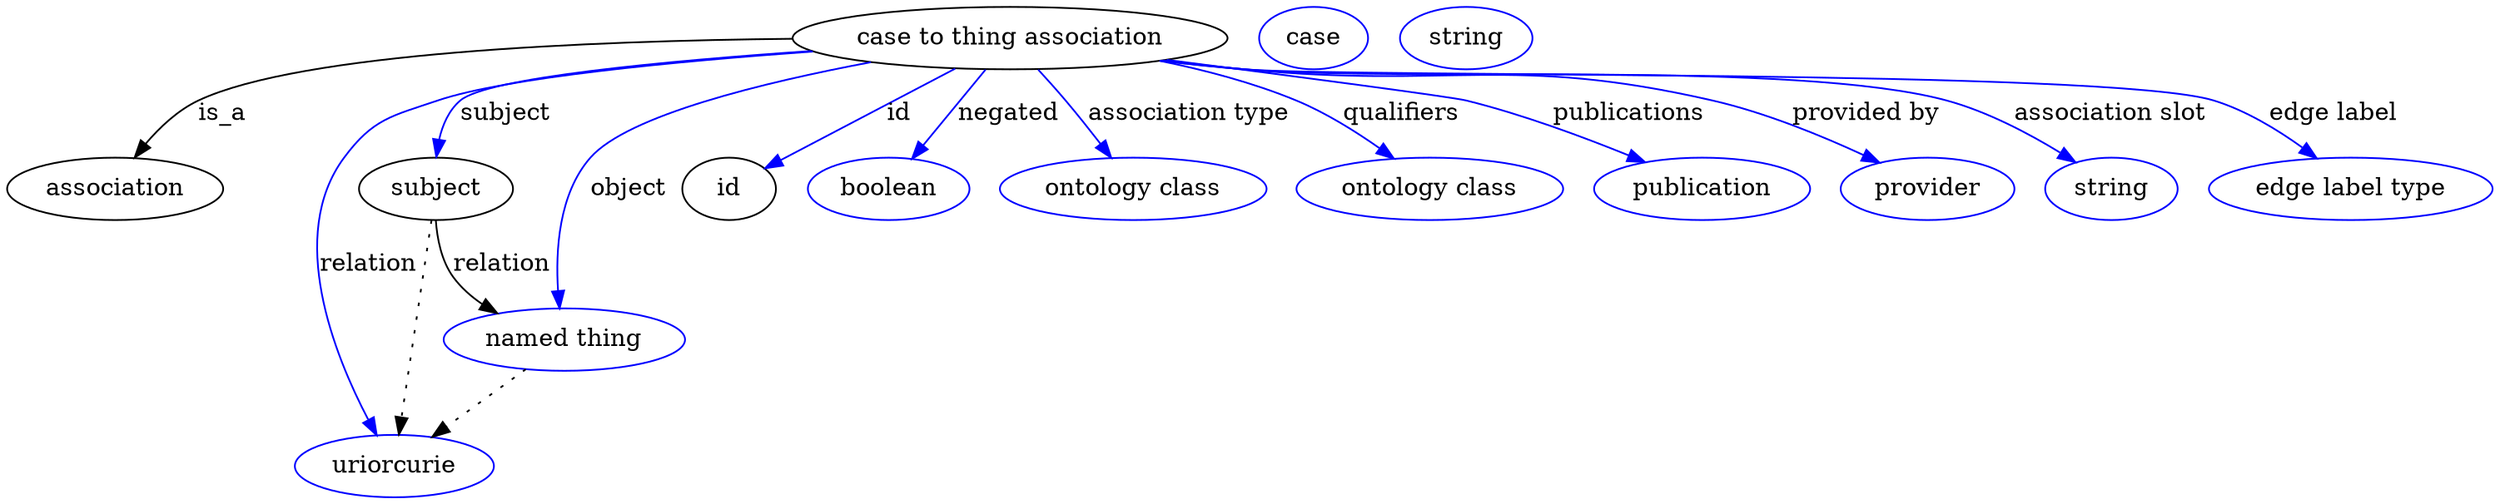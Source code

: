 digraph {
	graph [bb="0,0,1200.4,283"];
	node [label="\N"];
	"case to thing association"	 [height=0.5,
		label="case to thing association",
		pos="496.05,265",
		width=2.69];
	association	 [height=0.5,
		pos="50.046,178",
		width=1.3902];
	"case to thing association" -> association	 [label=is_a,
		lp="103.05,221.5",
		pos="e,59.666,195.81 402.27,260.45 291.49,254.49 118.79,243.11 92.046,229 81.326,223.35 72.301,213.67 65.397,204.26"];
	subject	 [height=0.5,
		pos="203.05,178",
		width=0.99297];
	"case to thing association" -> subject	 [color=blue,
		label=subject,
		lp="241.55,221.5",
		pos="e,205.08,196.09 406.73,257.86 332.4,251.16 236.47,240.49 222.05,229 214.87,223.29 210.41,214.58 207.63,205.97",
		style=solid];
	relation	 [color=blue,
		height=0.5,
		label=uriorcurie,
		pos="185.05,18",
		width=1.2638];
	"case to thing association" -> relation	 [color=blue,
		label=relation,
		lp="167.05,134.5",
		pos="e,175.27,35.659 405.99,258.37 335.05,252.31 242.44,242.25 207.05,229 182.46,219.79 171.64,218.46 158.05,196 129.37,148.63 153.31,\
81.572 170.78,44.765",
		style=solid];
	object	 [color=blue,
		height=0.5,
		label="named thing",
		pos="268.05,91",
		width=1.5346];
	"case to thing association" -> object	 [color=blue,
		label=object,
		lp="301.05,178",
		pos="e,265.49,109.28 430.81,251.63 375.89,239.01 303.3,218.69 284.05,196 266.23,175 263.75,142.77 264.78,119.55",
		style=solid];
	id	 [height=0.5,
		pos="354.05,178",
		width=0.75];
	"case to thing association" -> id	 [color=blue,
		label=id,
		lp="439.55,221.5",
		pos="e,374.15,190.32 467.65,247.6 443,232.5 407.47,210.73 382.73,195.58",
		style=solid];
	negated	 [color=blue,
		height=0.5,
		label=boolean,
		pos="437.05,178",
		width=1.0652];
	"case to thing association" -> negated	 [color=blue,
		label=negated,
		lp="492.55,221.5",
		pos="e,448.85,195.41 483.82,246.97 475.4,234.56 464.09,217.88 454.7,204.03",
		style=solid];
	"association type"	 [color=blue,
		height=0.5,
		label="ontology class",
		pos="555.05,178",
		width=1.7151];
	"case to thing association" -> "association type"	 [color=blue,
		label="association type",
		lp="574.05,221.5",
		pos="e,543.04,195.71 508.27,246.97 516.63,234.64 527.85,218.1 537.21,204.3",
		style=solid];
	qualifiers	 [color=blue,
		height=0.5,
		label="ontology class",
		pos="696.05,178",
		width=1.7151];
	"case to thing association" -> qualifiers	 [color=blue,
		label=qualifiers,
		lp="674.05,221.5",
		pos="e,675.16,195.14 559.03,251.31 579.64,245.71 602.29,238.32 622.05,229 637.79,221.57 653.86,210.93 666.99,201.29",
		style=solid];
	publications	 [color=blue,
		height=0.5,
		label=publication,
		pos="826.05,178",
		width=1.3902];
	"case to thing association" -> publications	 [color=blue,
		label=publications,
		lp="779.55,221.5",
		pos="e,796.15,192.73 567.47,252.83 626.32,242.77 700.66,229.99 704.05,229 732.52,220.7 763.33,207.79 786.86,197.03",
		style=solid];
	"provided by"	 [color=blue,
		height=0.5,
		label=provider,
		pos="934.05,178",
		width=1.1193];
	"case to thing association" -> "provided by"	 [color=blue,
		label="provided by",
		lp="894.05,221.5",
		pos="e,908.43,192.09 565.2,252.39 577.45,250.4 590.1,248.51 602.05,247 697.18,234.96 724.07,252.47 817.05,229 845.94,221.71 876.76,208 \
899.51,196.64",
		style=solid];
	"association slot"	 [color=blue,
		height=0.5,
		label=string,
		pos="1023,178",
		width=0.84854];
	"case to thing association" -> "association slot"	 [color=blue,
		label="association slot",
		lp="1008,221.5",
		pos="e,1003.7,192.13 564.59,252.19 577.02,250.2 589.9,248.36 602.05,247 674.81,238.86 860.69,249.26 931.05,229 954.06,222.37 977.64,209.15 \
995.16,197.83",
		style=solid];
	"edge label"	 [color=blue,
		height=0.5,
		label="edge label type",
		pos="1136,178",
		width=1.7873];
	"case to thing association" -> "edge label"	 [color=blue,
		label="edge label",
		lp="1113,221.5",
		pos="e,1115.3,195.17 564.01,252.13 576.62,250.12 589.7,248.29 602.05,247 702.03,236.56 957.96,258.52 1054,229 1073.1,223.16 1092.1,211.77 \
1107,201.23",
		style=solid];
	subject -> relation	 [pos="e,187.1,36.223 201.02,159.96 197.91,132.35 191.95,79.375 188.25,46.525",
		style=dotted];
	subject -> object	 [label=relation,
		lp="240.05,134.5",
		pos="e,240.44,106.67 205.87,159.75 208.14,149.41 212.14,136.66 219.05,127 222.75,121.82 227.44,117.07 232.43,112.85"];
	"case to thing association_subject"	 [color=blue,
		height=0.5,
		label=case,
		pos="638.05,265",
		width=0.75];
	object -> relation	 [pos="e,203.91,34.588 248.8,74.069 237.72,64.326 223.64,51.941 211.53,41.291",
		style=dotted];
	association_id	 [color=blue,
		height=0.5,
		label=string,
		pos="714.05,265",
		width=0.84854];
}
